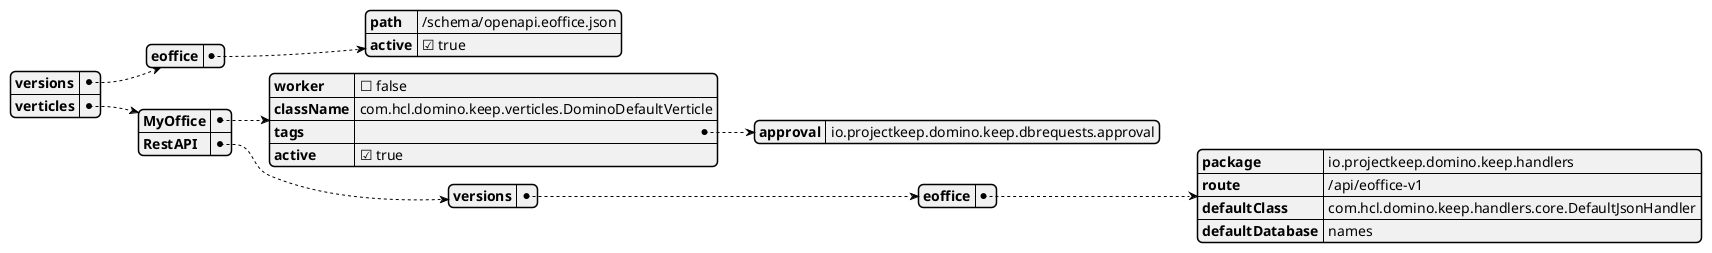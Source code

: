 @startjson ExtensionConfig
{
  "versions": {
    "eoffice" : {
      "path" : "/schema/openapi.eoffice.json",
      "active" : true
    }
  },
  "verticles" : {
    "MyOffice" : {
      "worker" : false,
      "className": "com.hcl.domino.keep.verticles.DominoDefaultVerticle",
      "tags": {
        "approval": "io.projectkeep.domino.keep.dbrequests.approval"
      },
      "active": true
    },
    "RestAPI" : {
      "versions" : {
        "eoffice" : {
          "package" : "io.projectkeep.domino.keep.handlers",
          "route" : "/api/eoffice-v1",
          "defaultClass": "com.hcl.domino.keep.handlers.core.DefaultJsonHandler",
          "defaultDatabase": "names"
            }
        }
    }
  }
}
@endjson